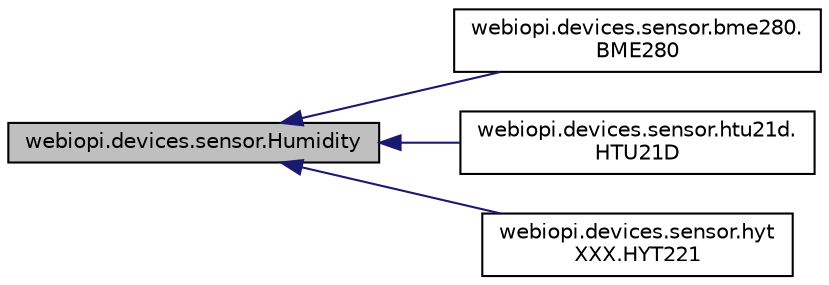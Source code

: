 digraph "webiopi.devices.sensor.Humidity"
{
  edge [fontname="Helvetica",fontsize="10",labelfontname="Helvetica",labelfontsize="10"];
  node [fontname="Helvetica",fontsize="10",shape=record];
  rankdir="LR";
  Node1 [label="webiopi.devices.sensor.Humidity",height=0.2,width=0.4,color="black", fillcolor="grey75", style="filled", fontcolor="black"];
  Node1 -> Node2 [dir="back",color="midnightblue",fontsize="10",style="solid",fontname="Helvetica"];
  Node2 [label="webiopi.devices.sensor.bme280.\lBME280",height=0.2,width=0.4,color="black", fillcolor="white", style="filled",URL="$classwebiopi_1_1devices_1_1sensor_1_1bme280_1_1BME280.html"];
  Node1 -> Node3 [dir="back",color="midnightblue",fontsize="10",style="solid",fontname="Helvetica"];
  Node3 [label="webiopi.devices.sensor.htu21d.\lHTU21D",height=0.2,width=0.4,color="black", fillcolor="white", style="filled",URL="$classwebiopi_1_1devices_1_1sensor_1_1htu21d_1_1HTU21D.html"];
  Node1 -> Node4 [dir="back",color="midnightblue",fontsize="10",style="solid",fontname="Helvetica"];
  Node4 [label="webiopi.devices.sensor.hyt\lXXX.HYT221",height=0.2,width=0.4,color="black", fillcolor="white", style="filled",URL="$classwebiopi_1_1devices_1_1sensor_1_1hytXXX_1_1HYT221.html"];
}
